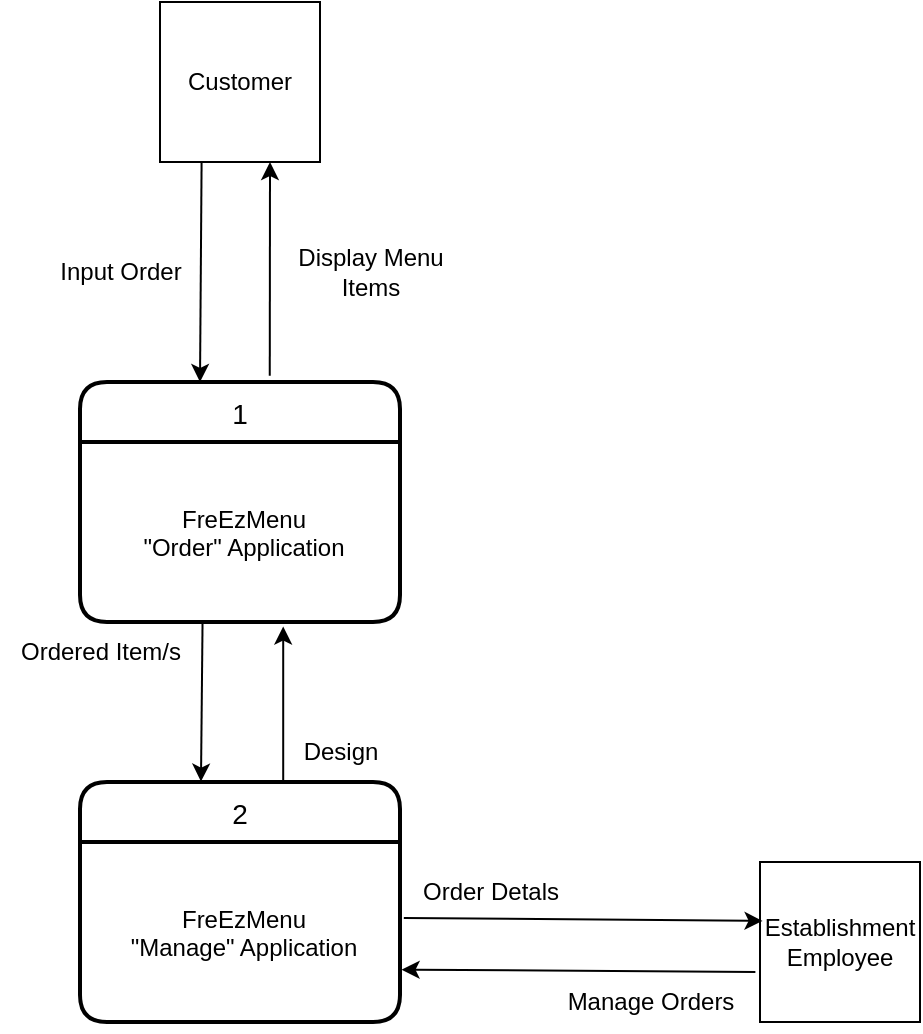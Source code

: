<mxfile>
    <diagram id="mwzHj2hY8jrmvItp0jpS" name="Page-1">
        <mxGraphModel dx="808" dy="587" grid="1" gridSize="10" guides="1" tooltips="1" connect="1" arrows="1" fold="1" page="1" pageScale="1" pageWidth="850" pageHeight="1100" math="0" shadow="0">
            <root>
                <mxCell id="0"/>
                <mxCell id="1" parent="0"/>
                <mxCell id="4" value="Customer" style="whiteSpace=wrap;html=1;aspect=fixed;" parent="1" vertex="1">
                    <mxGeometry x="370" y="140" width="80" height="80" as="geometry"/>
                </mxCell>
                <mxCell id="5" value="Establishment&lt;br&gt;Employee" style="whiteSpace=wrap;html=1;aspect=fixed;" parent="1" vertex="1">
                    <mxGeometry x="670" y="570" width="80" height="80" as="geometry"/>
                </mxCell>
                <mxCell id="7" value="1" style="swimlane;childLayout=stackLayout;horizontal=1;startSize=30;horizontalStack=0;rounded=1;fontSize=14;fontStyle=0;strokeWidth=2;resizeParent=0;resizeLast=1;shadow=0;dashed=0;align=center;" parent="1" vertex="1">
                    <mxGeometry x="330" y="330" width="160" height="120" as="geometry"/>
                </mxCell>
                <mxCell id="8" value="FreEzMenu&#10;&quot;Order&quot; Application" style="align=center;strokeColor=none;fillColor=none;spacingLeft=4;fontSize=12;verticalAlign=middle;resizable=0;rotatable=0;part=1;" parent="7" vertex="1">
                    <mxGeometry y="30" width="160" height="90" as="geometry"/>
                </mxCell>
                <mxCell id="11" value="2" style="swimlane;childLayout=stackLayout;horizontal=1;startSize=30;horizontalStack=0;rounded=1;fontSize=14;fontStyle=0;strokeWidth=2;resizeParent=0;resizeLast=1;shadow=0;dashed=0;align=center;" parent="1" vertex="1">
                    <mxGeometry x="330" y="530" width="160" height="120" as="geometry"/>
                </mxCell>
                <mxCell id="12" value="FreEzMenu&#10;&quot;Manage&quot; Application" style="align=center;strokeColor=none;fillColor=none;spacingLeft=4;fontSize=12;verticalAlign=middle;resizable=0;rotatable=0;part=1;" parent="11" vertex="1">
                    <mxGeometry y="30" width="160" height="90" as="geometry"/>
                </mxCell>
                <mxCell id="18" value="" style="endArrow=classic;html=1;entryX=0.635;entryY=1.025;entryDx=0;entryDy=0;entryPerimeter=0;exitX=0.635;exitY=0;exitDx=0;exitDy=0;exitPerimeter=0;" parent="1" source="11" target="8" edge="1">
                    <mxGeometry width="50" height="50" relative="1" as="geometry">
                        <mxPoint x="410" y="530" as="sourcePoint"/>
                        <mxPoint x="460" y="480" as="targetPoint"/>
                    </mxGeometry>
                </mxCell>
                <mxCell id="19" value="" style="endArrow=classic;html=1;entryX=0.378;entryY=-0.002;entryDx=0;entryDy=0;entryPerimeter=0;exitX=0.383;exitY=0.993;exitDx=0;exitDy=0;exitPerimeter=0;" parent="1" source="8" target="11" edge="1">
                    <mxGeometry width="50" height="50" relative="1" as="geometry">
                        <mxPoint x="390" y="520" as="sourcePoint"/>
                        <mxPoint x="390" y="450" as="targetPoint"/>
                    </mxGeometry>
                </mxCell>
                <mxCell id="20" value="" style="endArrow=classic;html=1;exitX=1.012;exitY=0.422;exitDx=0;exitDy=0;exitPerimeter=0;entryX=0.016;entryY=0.368;entryDx=0;entryDy=0;entryPerimeter=0;" parent="1" source="12" target="5" edge="1">
                    <mxGeometry width="50" height="50" relative="1" as="geometry">
                        <mxPoint x="520" y="630" as="sourcePoint"/>
                        <mxPoint x="570" y="580" as="targetPoint"/>
                    </mxGeometry>
                </mxCell>
                <mxCell id="21" value="" style="endArrow=classic;html=1;exitX=-0.029;exitY=0.688;exitDx=0;exitDy=0;exitPerimeter=0;entryX=1.005;entryY=0.709;entryDx=0;entryDy=0;entryPerimeter=0;" parent="1" source="5" target="12" edge="1">
                    <mxGeometry width="50" height="50" relative="1" as="geometry">
                        <mxPoint x="530" y="610.0" as="sourcePoint"/>
                        <mxPoint x="610" y="610.2" as="targetPoint"/>
                    </mxGeometry>
                </mxCell>
                <mxCell id="30" value="Input Order" style="text;html=1;align=center;verticalAlign=middle;resizable=0;points=[];autosize=1;strokeColor=none;fillColor=none;" parent="1" vertex="1">
                    <mxGeometry x="310" y="260" width="80" height="30" as="geometry"/>
                </mxCell>
                <mxCell id="31" value="Display Menu&lt;br&gt;Items" style="text;html=1;align=center;verticalAlign=middle;resizable=0;points=[];autosize=1;strokeColor=none;fillColor=none;" parent="1" vertex="1">
                    <mxGeometry x="425" y="255" width="100" height="40" as="geometry"/>
                </mxCell>
                <mxCell id="32" value="Ordered Item/s" style="text;html=1;align=center;verticalAlign=middle;resizable=0;points=[];autosize=1;strokeColor=none;fillColor=none;" parent="1" vertex="1">
                    <mxGeometry x="290" y="450" width="100" height="30" as="geometry"/>
                </mxCell>
                <mxCell id="33" value="Design" style="text;html=1;align=center;verticalAlign=middle;resizable=0;points=[];autosize=1;strokeColor=none;fillColor=none;" parent="1" vertex="1">
                    <mxGeometry x="430" y="500" width="60" height="30" as="geometry"/>
                </mxCell>
                <mxCell id="36" value="Order Detals" style="text;html=1;align=center;verticalAlign=middle;resizable=0;points=[];autosize=1;strokeColor=none;fillColor=none;" parent="1" vertex="1">
                    <mxGeometry x="490" y="570" width="90" height="30" as="geometry"/>
                </mxCell>
                <mxCell id="37" value="Manage Orders" style="text;html=1;align=center;verticalAlign=middle;resizable=0;points=[];autosize=1;strokeColor=none;fillColor=none;" parent="1" vertex="1">
                    <mxGeometry x="560" y="625" width="110" height="30" as="geometry"/>
                </mxCell>
                <mxCell id="38" value="" style="endArrow=classic;html=1;entryX=0.375;entryY=0;entryDx=0;entryDy=0;entryPerimeter=0;exitX=0.383;exitY=0.993;exitDx=0;exitDy=0;exitPerimeter=0;" parent="1" target="7" edge="1">
                    <mxGeometry width="50" height="50" relative="1" as="geometry">
                        <mxPoint x="390.8" y="220.0" as="sourcePoint"/>
                        <mxPoint x="390" y="300.39" as="targetPoint"/>
                    </mxGeometry>
                </mxCell>
                <mxCell id="39" value="" style="endArrow=classic;html=1;entryX=0.635;entryY=1.025;entryDx=0;entryDy=0;entryPerimeter=0;exitX=0.593;exitY=-0.026;exitDx=0;exitDy=0;exitPerimeter=0;" parent="1" source="7" edge="1">
                    <mxGeometry width="50" height="50" relative="1" as="geometry">
                        <mxPoint x="425.0" y="297.75" as="sourcePoint"/>
                        <mxPoint x="425.0" y="220" as="targetPoint"/>
                    </mxGeometry>
                </mxCell>
            </root>
        </mxGraphModel>
    </diagram>
</mxfile>